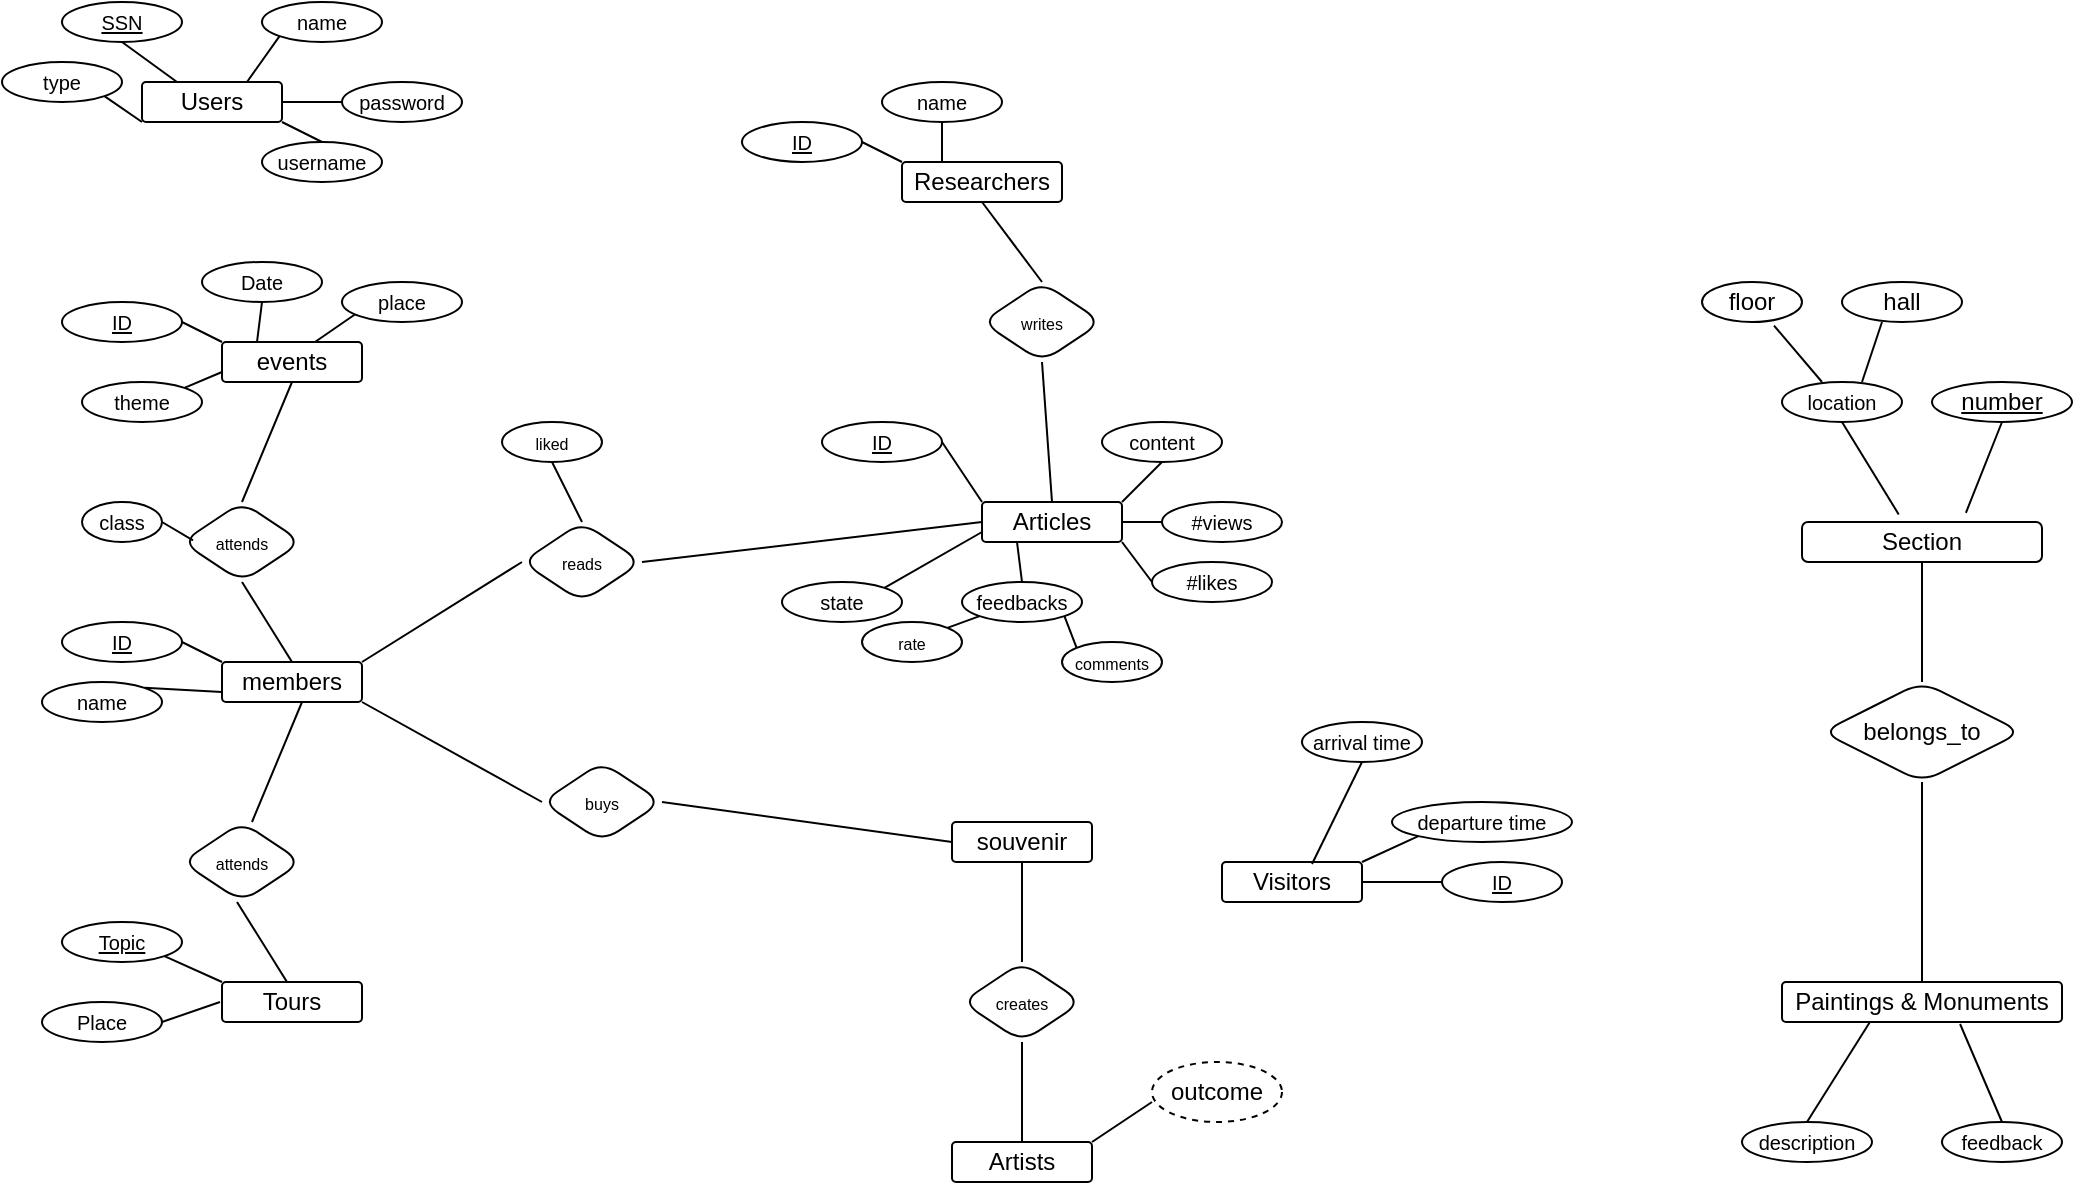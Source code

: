 <mxfile version="13.9.9" type="device"><diagram id="R2lEEEUBdFMjLlhIrx00" name="Page-1"><mxGraphModel dx="1707" dy="1053" grid="1" gridSize="10" guides="1" tooltips="1" connect="1" arrows="0" fold="1" page="1" pageScale="1" pageWidth="1169" pageHeight="827" math="0" shadow="0" extFonts="Permanent Marker^https://fonts.googleapis.com/css?family=Permanent+Marker"><root><mxCell id="0"/><mxCell id="1" parent="0"/><mxCell id="fRSgdmpZ3XHEYY4qgokg-53" style="edgeStyle=none;orthogonalLoop=1;jettySize=auto;html=1;exitX=0.25;exitY=0;exitDx=0;exitDy=0;entryX=0.5;entryY=1;entryDx=0;entryDy=0;fontSize=10;strokeColor=default;endArrow=none;endFill=0;" parent="1" source="fRSgdmpZ3XHEYY4qgokg-1" target="fRSgdmpZ3XHEYY4qgokg-5" edge="1"><mxGeometry relative="1" as="geometry"/></mxCell><mxCell id="fRSgdmpZ3XHEYY4qgokg-54" style="edgeStyle=none;orthogonalLoop=1;jettySize=auto;html=1;exitX=0.75;exitY=0;exitDx=0;exitDy=0;entryX=0;entryY=1;entryDx=0;entryDy=0;fontSize=10;endArrow=none;endFill=0;" parent="1" source="fRSgdmpZ3XHEYY4qgokg-1" target="fRSgdmpZ3XHEYY4qgokg-3" edge="1"><mxGeometry relative="1" as="geometry"/></mxCell><mxCell id="fRSgdmpZ3XHEYY4qgokg-55" style="edgeStyle=none;orthogonalLoop=1;jettySize=auto;html=1;exitX=1;exitY=0.5;exitDx=0;exitDy=0;entryX=0;entryY=0.5;entryDx=0;entryDy=0;fontSize=10;endArrow=none;endFill=0;" parent="1" source="fRSgdmpZ3XHEYY4qgokg-1" target="fRSgdmpZ3XHEYY4qgokg-10" edge="1"><mxGeometry relative="1" as="geometry"/></mxCell><mxCell id="fRSgdmpZ3XHEYY4qgokg-56" style="edgeStyle=none;orthogonalLoop=1;jettySize=auto;html=1;exitX=1;exitY=1;exitDx=0;exitDy=0;entryX=0.5;entryY=0;entryDx=0;entryDy=0;fontSize=10;endArrow=none;endFill=0;" parent="1" source="fRSgdmpZ3XHEYY4qgokg-1" target="fRSgdmpZ3XHEYY4qgokg-4" edge="1"><mxGeometry relative="1" as="geometry"/></mxCell><mxCell id="fRSgdmpZ3XHEYY4qgokg-57" style="edgeStyle=none;orthogonalLoop=1;jettySize=auto;html=1;exitX=0;exitY=1;exitDx=0;exitDy=0;fontSize=10;endArrow=none;endFill=0;entryX=1;entryY=1;entryDx=0;entryDy=0;" parent="1" source="fRSgdmpZ3XHEYY4qgokg-1" target="fRSgdmpZ3XHEYY4qgokg-2" edge="1"><mxGeometry relative="1" as="geometry"><mxPoint x="40" y="40" as="targetPoint"/></mxGeometry></mxCell><mxCell id="fRSgdmpZ3XHEYY4qgokg-1" value="Users" style="arcSize=10;whiteSpace=wrap;html=1;align=center;rounded=1;" parent="1" vertex="1"><mxGeometry x="80" y="50" width="70" height="20" as="geometry"/></mxCell><mxCell id="fRSgdmpZ3XHEYY4qgokg-2" value="&lt;font style=&quot;font-size: 10px&quot;&gt;type&lt;/font&gt;" style="ellipse;whiteSpace=wrap;html=1;align=center;rounded=1;" parent="1" vertex="1"><mxGeometry x="10" y="40" width="60" height="20" as="geometry"/></mxCell><mxCell id="fRSgdmpZ3XHEYY4qgokg-3" value="&lt;font style=&quot;font-size: 10px&quot;&gt;name&lt;/font&gt;" style="ellipse;whiteSpace=wrap;html=1;align=center;rounded=1;" parent="1" vertex="1"><mxGeometry x="140" y="10" width="60" height="20" as="geometry"/></mxCell><mxCell id="fRSgdmpZ3XHEYY4qgokg-4" value="&lt;font style=&quot;font-size: 10px&quot;&gt;username&lt;/font&gt;" style="ellipse;whiteSpace=wrap;html=1;align=center;rounded=1;" parent="1" vertex="1"><mxGeometry x="140" y="80" width="60" height="20" as="geometry"/></mxCell><mxCell id="fRSgdmpZ3XHEYY4qgokg-5" value="&lt;font style=&quot;font-size: 10px&quot;&gt;&lt;u&gt;SSN&lt;/u&gt;&lt;/font&gt;" style="ellipse;whiteSpace=wrap;html=1;align=center;rounded=1;" parent="1" vertex="1"><mxGeometry x="40" y="10" width="60" height="20" as="geometry"/></mxCell><mxCell id="fRSgdmpZ3XHEYY4qgokg-10" value="&lt;font style=&quot;font-size: 10px&quot;&gt;password&lt;/font&gt;" style="ellipse;whiteSpace=wrap;html=1;align=center;rounded=1;" parent="1" vertex="1"><mxGeometry x="180" y="50" width="60" height="20" as="geometry"/></mxCell><mxCell id="fRSgdmpZ3XHEYY4qgokg-64" style="edgeStyle=none;rounded=1;orthogonalLoop=1;jettySize=auto;html=1;exitX=0.25;exitY=1;exitDx=0;exitDy=0;entryX=0.5;entryY=0;entryDx=0;entryDy=0;fontSize=10;endArrow=none;endFill=0;" parent="1" source="fRSgdmpZ3XHEYY4qgokg-59" target="fRSgdmpZ3XHEYY4qgokg-63" edge="1"><mxGeometry relative="1" as="geometry"/></mxCell><mxCell id="fRSgdmpZ3XHEYY4qgokg-65" style="edgeStyle=none;rounded=1;orthogonalLoop=1;jettySize=auto;html=1;exitX=0;exitY=0.75;exitDx=0;exitDy=0;entryX=1;entryY=0;entryDx=0;entryDy=0;fontSize=10;endArrow=none;endFill=0;" parent="1" source="fRSgdmpZ3XHEYY4qgokg-59" target="fRSgdmpZ3XHEYY4qgokg-62" edge="1"><mxGeometry relative="1" as="geometry"/></mxCell><mxCell id="fRSgdmpZ3XHEYY4qgokg-66" style="edgeStyle=none;rounded=1;orthogonalLoop=1;jettySize=auto;html=1;exitX=0;exitY=0;exitDx=0;exitDy=0;entryX=1;entryY=0.5;entryDx=0;entryDy=0;fontSize=10;endArrow=none;endFill=0;" parent="1" source="fRSgdmpZ3XHEYY4qgokg-59" target="fRSgdmpZ3XHEYY4qgokg-60" edge="1"><mxGeometry relative="1" as="geometry"/></mxCell><mxCell id="fRSgdmpZ3XHEYY4qgokg-67" style="edgeStyle=none;rounded=1;orthogonalLoop=1;jettySize=auto;html=1;exitX=0.25;exitY=0;exitDx=0;exitDy=0;entryX=0.5;entryY=1;entryDx=0;entryDy=0;fontSize=10;endArrow=none;endFill=0;" parent="1" source="fRSgdmpZ3XHEYY4qgokg-59" target="fRSgdmpZ3XHEYY4qgokg-61" edge="1"><mxGeometry relative="1" as="geometry"/></mxCell><mxCell id="fRSgdmpZ3XHEYY4qgokg-78" style="edgeStyle=none;rounded=1;orthogonalLoop=1;jettySize=auto;html=1;exitX=0.5;exitY=1;exitDx=0;exitDy=0;entryX=0.5;entryY=0;entryDx=0;entryDy=0;fontSize=8;endArrow=none;endFill=0;" parent="1" source="fRSgdmpZ3XHEYY4qgokg-59" target="fRSgdmpZ3XHEYY4qgokg-77" edge="1"><mxGeometry relative="1" as="geometry"/></mxCell><mxCell id="fRSgdmpZ3XHEYY4qgokg-59" value="events" style="arcSize=10;whiteSpace=wrap;html=1;align=center;rounded=1;" parent="1" vertex="1"><mxGeometry x="120" y="180" width="70" height="20" as="geometry"/></mxCell><mxCell id="fRSgdmpZ3XHEYY4qgokg-60" value="&lt;font style=&quot;font-size: 10px&quot;&gt;&lt;u&gt;ID&lt;/u&gt;&lt;/font&gt;" style="ellipse;whiteSpace=wrap;html=1;align=center;rounded=1;" parent="1" vertex="1"><mxGeometry x="40" y="160" width="60" height="20" as="geometry"/></mxCell><mxCell id="fRSgdmpZ3XHEYY4qgokg-61" value="&lt;font style=&quot;font-size: 10px&quot;&gt;Date&lt;br&gt;&lt;/font&gt;" style="ellipse;whiteSpace=wrap;html=1;align=center;rounded=1;" parent="1" vertex="1"><mxGeometry x="110" y="140" width="60" height="20" as="geometry"/></mxCell><mxCell id="fRSgdmpZ3XHEYY4qgokg-62" value="&lt;font style=&quot;font-size: 10px&quot;&gt;theme&lt;/font&gt;" style="ellipse;whiteSpace=wrap;html=1;align=center;rounded=1;" parent="1" vertex="1"><mxGeometry x="50" y="200" width="60" height="20" as="geometry"/></mxCell><mxCell id="fRSgdmpZ3XHEYY4qgokg-63" value="&lt;font style=&quot;font-size: 10px&quot;&gt;place&lt;/font&gt;" style="ellipse;whiteSpace=wrap;html=1;align=center;rounded=1;" parent="1" vertex="1"><mxGeometry x="180" y="150" width="60" height="20" as="geometry"/></mxCell><mxCell id="fRSgdmpZ3XHEYY4qgokg-70" style="edgeStyle=none;rounded=1;orthogonalLoop=1;jettySize=auto;html=1;exitX=0;exitY=0;exitDx=0;exitDy=0;entryX=1;entryY=0.5;entryDx=0;entryDy=0;fontSize=10;endArrow=none;endFill=0;" parent="1" source="fRSgdmpZ3XHEYY4qgokg-72" target="fRSgdmpZ3XHEYY4qgokg-73" edge="1"><mxGeometry relative="1" as="geometry"/></mxCell><mxCell id="fRSgdmpZ3XHEYY4qgokg-71" style="edgeStyle=none;rounded=1;orthogonalLoop=1;jettySize=auto;html=1;exitX=0.25;exitY=0;exitDx=0;exitDy=0;entryX=0.5;entryY=1;entryDx=0;entryDy=0;fontSize=10;endArrow=none;endFill=0;" parent="1" source="fRSgdmpZ3XHEYY4qgokg-72" target="fRSgdmpZ3XHEYY4qgokg-74" edge="1"><mxGeometry relative="1" as="geometry"/></mxCell><mxCell id="fRSgdmpZ3XHEYY4qgokg-92" style="edgeStyle=none;rounded=1;orthogonalLoop=1;jettySize=auto;html=1;exitX=0.5;exitY=1;exitDx=0;exitDy=0;entryX=0.5;entryY=0;entryDx=0;entryDy=0;fontSize=8;endArrow=none;endFill=0;" parent="1" source="fRSgdmpZ3XHEYY4qgokg-72" target="fRSgdmpZ3XHEYY4qgokg-91" edge="1"><mxGeometry relative="1" as="geometry"/></mxCell><mxCell id="fRSgdmpZ3XHEYY4qgokg-72" value="Researchers" style="arcSize=10;whiteSpace=wrap;html=1;align=center;rounded=1;" parent="1" vertex="1"><mxGeometry x="460" y="90" width="80" height="20" as="geometry"/></mxCell><mxCell id="fRSgdmpZ3XHEYY4qgokg-73" value="&lt;font style=&quot;font-size: 10px&quot;&gt;&lt;u&gt;ID&lt;/u&gt;&lt;/font&gt;" style="ellipse;whiteSpace=wrap;html=1;align=center;rounded=1;" parent="1" vertex="1"><mxGeometry x="380" y="70" width="60" height="20" as="geometry"/></mxCell><mxCell id="fRSgdmpZ3XHEYY4qgokg-74" value="&lt;font style=&quot;font-size: 10px&quot;&gt;name&lt;br&gt;&lt;/font&gt;" style="ellipse;whiteSpace=wrap;html=1;align=center;rounded=1;" parent="1" vertex="1"><mxGeometry x="450" y="50" width="60" height="20" as="geometry"/></mxCell><mxCell id="fRSgdmpZ3XHEYY4qgokg-90" style="edgeStyle=none;rounded=1;orthogonalLoop=1;jettySize=auto;html=1;exitX=0.5;exitY=1;exitDx=0;exitDy=0;entryX=0.5;entryY=0;entryDx=0;entryDy=0;fontSize=8;endArrow=none;endFill=0;" parent="1" source="fRSgdmpZ3XHEYY4qgokg-77" target="fRSgdmpZ3XHEYY4qgokg-85" edge="1"><mxGeometry relative="1" as="geometry"/></mxCell><mxCell id="fRSgdmpZ3XHEYY4qgokg-77" value="&lt;font style=&quot;font-size: 8px&quot;&gt;attends&lt;/font&gt;" style="shape=rhombus;perimeter=rhombusPerimeter;whiteSpace=wrap;html=1;align=center;rounded=1;fontSize=10;" parent="1" vertex="1"><mxGeometry x="100" y="260" width="60" height="40" as="geometry"/></mxCell><mxCell id="fRSgdmpZ3XHEYY4qgokg-80" style="edgeStyle=none;rounded=1;orthogonalLoop=1;jettySize=auto;html=1;exitX=1;exitY=0.5;exitDx=0;exitDy=0;entryX=0.092;entryY=0.481;entryDx=0;entryDy=0;entryPerimeter=0;fontSize=8;endArrow=none;endFill=0;" parent="1" source="fRSgdmpZ3XHEYY4qgokg-79" target="fRSgdmpZ3XHEYY4qgokg-77" edge="1"><mxGeometry relative="1" as="geometry"/></mxCell><mxCell id="fRSgdmpZ3XHEYY4qgokg-79" value="&lt;font style=&quot;font-size: 10px&quot;&gt;class&lt;/font&gt;" style="ellipse;whiteSpace=wrap;html=1;align=center;rounded=1;" parent="1" vertex="1"><mxGeometry x="50" y="260" width="40" height="20" as="geometry"/></mxCell><mxCell id="fRSgdmpZ3XHEYY4qgokg-82" style="edgeStyle=none;rounded=1;orthogonalLoop=1;jettySize=auto;html=1;exitX=0;exitY=0.75;exitDx=0;exitDy=0;entryX=1;entryY=0;entryDx=0;entryDy=0;fontSize=10;endArrow=none;endFill=0;" parent="1" source="fRSgdmpZ3XHEYY4qgokg-85" target="fRSgdmpZ3XHEYY4qgokg-88" edge="1"><mxGeometry relative="1" as="geometry"/></mxCell><mxCell id="fRSgdmpZ3XHEYY4qgokg-83" style="edgeStyle=none;rounded=1;orthogonalLoop=1;jettySize=auto;html=1;exitX=0;exitY=0;exitDx=0;exitDy=0;entryX=1;entryY=0.5;entryDx=0;entryDy=0;fontSize=10;endArrow=none;endFill=0;" parent="1" source="fRSgdmpZ3XHEYY4qgokg-85" target="fRSgdmpZ3XHEYY4qgokg-86" edge="1"><mxGeometry relative="1" as="geometry"/></mxCell><mxCell id="fRSgdmpZ3XHEYY4qgokg-85" value="members" style="arcSize=10;whiteSpace=wrap;html=1;align=center;rounded=1;" parent="1" vertex="1"><mxGeometry x="120" y="340" width="70" height="20" as="geometry"/></mxCell><mxCell id="fRSgdmpZ3XHEYY4qgokg-86" value="&lt;font style=&quot;font-size: 10px&quot;&gt;&lt;u&gt;ID&lt;/u&gt;&lt;/font&gt;" style="ellipse;whiteSpace=wrap;html=1;align=center;rounded=1;" parent="1" vertex="1"><mxGeometry x="40" y="320" width="60" height="20" as="geometry"/></mxCell><mxCell id="fRSgdmpZ3XHEYY4qgokg-88" value="&lt;font style=&quot;font-size: 10px&quot;&gt;name&lt;/font&gt;" style="ellipse;whiteSpace=wrap;html=1;align=center;rounded=1;" parent="1" vertex="1"><mxGeometry x="30" y="350" width="60" height="20" as="geometry"/></mxCell><mxCell id="fRSgdmpZ3XHEYY4qgokg-113" style="edgeStyle=none;rounded=1;orthogonalLoop=1;jettySize=auto;html=1;exitX=0.5;exitY=1;exitDx=0;exitDy=0;entryX=0.5;entryY=0;entryDx=0;entryDy=0;fontSize=8;endArrow=none;endFill=0;" parent="1" source="fRSgdmpZ3XHEYY4qgokg-91" target="fRSgdmpZ3XHEYY4qgokg-100" edge="1"><mxGeometry relative="1" as="geometry"/></mxCell><mxCell id="fRSgdmpZ3XHEYY4qgokg-91" value="&lt;font style=&quot;font-size: 8px&quot;&gt;writes&lt;/font&gt;" style="shape=rhombus;perimeter=rhombusPerimeter;whiteSpace=wrap;html=1;align=center;rounded=1;fontSize=10;" parent="1" vertex="1"><mxGeometry x="500" y="150" width="60" height="40" as="geometry"/></mxCell><mxCell id="fRSgdmpZ3XHEYY4qgokg-96" style="edgeStyle=none;rounded=1;orthogonalLoop=1;jettySize=auto;html=1;exitX=0.25;exitY=1;exitDx=0;exitDy=0;entryX=0.5;entryY=0;entryDx=0;entryDy=0;fontSize=10;endArrow=none;endFill=0;" parent="1" source="fRSgdmpZ3XHEYY4qgokg-100" target="fRSgdmpZ3XHEYY4qgokg-104" edge="1"><mxGeometry relative="1" as="geometry"/></mxCell><mxCell id="fRSgdmpZ3XHEYY4qgokg-97" style="edgeStyle=none;rounded=1;orthogonalLoop=1;jettySize=auto;html=1;exitX=0;exitY=0.75;exitDx=0;exitDy=0;entryX=1;entryY=0;entryDx=0;entryDy=0;fontSize=10;endArrow=none;endFill=0;" parent="1" source="fRSgdmpZ3XHEYY4qgokg-100" target="fRSgdmpZ3XHEYY4qgokg-103" edge="1"><mxGeometry relative="1" as="geometry"/></mxCell><mxCell id="fRSgdmpZ3XHEYY4qgokg-98" style="edgeStyle=none;rounded=1;orthogonalLoop=1;jettySize=auto;html=1;exitX=0;exitY=0;exitDx=0;exitDy=0;entryX=1;entryY=0.5;entryDx=0;entryDy=0;fontSize=10;endArrow=none;endFill=0;" parent="1" source="fRSgdmpZ3XHEYY4qgokg-100" target="fRSgdmpZ3XHEYY4qgokg-101" edge="1"><mxGeometry relative="1" as="geometry"/></mxCell><mxCell id="fRSgdmpZ3XHEYY4qgokg-99" style="edgeStyle=none;rounded=1;orthogonalLoop=1;jettySize=auto;html=1;exitX=1;exitY=0;exitDx=0;exitDy=0;entryX=0.5;entryY=1;entryDx=0;entryDy=0;fontSize=10;endArrow=none;endFill=0;" parent="1" source="fRSgdmpZ3XHEYY4qgokg-100" target="fRSgdmpZ3XHEYY4qgokg-102" edge="1"><mxGeometry relative="1" as="geometry"/></mxCell><mxCell id="fRSgdmpZ3XHEYY4qgokg-100" value="Articles" style="arcSize=10;whiteSpace=wrap;html=1;align=center;rounded=1;" parent="1" vertex="1"><mxGeometry x="500" y="260" width="70" height="20" as="geometry"/></mxCell><mxCell id="fRSgdmpZ3XHEYY4qgokg-101" value="&lt;span style=&quot;font-size: 10px&quot;&gt;&lt;u&gt;ID&lt;/u&gt;&lt;/span&gt;" style="ellipse;whiteSpace=wrap;html=1;align=center;rounded=1;" parent="1" vertex="1"><mxGeometry x="420" y="220" width="60" height="20" as="geometry"/></mxCell><mxCell id="fRSgdmpZ3XHEYY4qgokg-102" value="&lt;font style=&quot;font-size: 10px&quot;&gt;content&lt;br&gt;&lt;/font&gt;" style="ellipse;whiteSpace=wrap;html=1;align=center;rounded=1;" parent="1" vertex="1"><mxGeometry x="560" y="220" width="60" height="20" as="geometry"/></mxCell><mxCell id="fRSgdmpZ3XHEYY4qgokg-103" value="&lt;span style=&quot;font-size: 10px&quot;&gt;state&lt;/span&gt;" style="ellipse;whiteSpace=wrap;html=1;align=center;rounded=1;" parent="1" vertex="1"><mxGeometry x="400" y="300" width="60" height="20" as="geometry"/></mxCell><mxCell id="fRSgdmpZ3XHEYY4qgokg-104" value="&lt;font style=&quot;font-size: 10px&quot;&gt;feedbacks&lt;/font&gt;" style="ellipse;whiteSpace=wrap;html=1;align=center;rounded=1;" parent="1" vertex="1"><mxGeometry x="490" y="300" width="60" height="20" as="geometry"/></mxCell><mxCell id="fRSgdmpZ3XHEYY4qgokg-110" style="edgeStyle=none;rounded=1;orthogonalLoop=1;jettySize=auto;html=1;exitX=0;exitY=0;exitDx=0;exitDy=0;entryX=1;entryY=1;entryDx=0;entryDy=0;fontSize=8;endArrow=none;endFill=0;" parent="1" source="fRSgdmpZ3XHEYY4qgokg-106" target="fRSgdmpZ3XHEYY4qgokg-104" edge="1"><mxGeometry relative="1" as="geometry"/></mxCell><mxCell id="fRSgdmpZ3XHEYY4qgokg-106" value="&lt;span style=&quot;font-size: 8px&quot;&gt;comments&lt;/span&gt;" style="ellipse;whiteSpace=wrap;html=1;align=center;rounded=1;" parent="1" vertex="1"><mxGeometry x="540" y="330" width="50" height="20" as="geometry"/></mxCell><mxCell id="fRSgdmpZ3XHEYY4qgokg-108" style="edgeStyle=none;rounded=1;orthogonalLoop=1;jettySize=auto;html=1;exitX=1;exitY=0;exitDx=0;exitDy=0;entryX=0;entryY=1;entryDx=0;entryDy=0;fontSize=8;endArrow=none;endFill=0;" parent="1" source="fRSgdmpZ3XHEYY4qgokg-107" target="fRSgdmpZ3XHEYY4qgokg-104" edge="1"><mxGeometry relative="1" as="geometry"/></mxCell><mxCell id="fRSgdmpZ3XHEYY4qgokg-107" value="&lt;span style=&quot;font-size: 8px&quot;&gt;rate&lt;/span&gt;" style="ellipse;whiteSpace=wrap;html=1;align=center;rounded=1;" parent="1" vertex="1"><mxGeometry x="440" y="320" width="50" height="20" as="geometry"/></mxCell><mxCell id="fRSgdmpZ3XHEYY4qgokg-112" style="edgeStyle=none;rounded=1;orthogonalLoop=1;jettySize=auto;html=1;exitX=0;exitY=0.5;exitDx=0;exitDy=0;entryX=1;entryY=0.5;entryDx=0;entryDy=0;fontSize=8;endArrow=none;endFill=0;" parent="1" source="fRSgdmpZ3XHEYY4qgokg-111" target="fRSgdmpZ3XHEYY4qgokg-100" edge="1"><mxGeometry relative="1" as="geometry"/></mxCell><mxCell id="fRSgdmpZ3XHEYY4qgokg-111" value="&lt;font style=&quot;font-size: 10px&quot;&gt;#views&lt;br&gt;&lt;/font&gt;" style="ellipse;whiteSpace=wrap;html=1;align=center;rounded=1;" parent="1" vertex="1"><mxGeometry x="590" y="260" width="60" height="20" as="geometry"/></mxCell><mxCell id="fRSgdmpZ3XHEYY4qgokg-115" style="edgeStyle=none;rounded=1;orthogonalLoop=1;jettySize=auto;html=1;exitX=0;exitY=0.5;exitDx=0;exitDy=0;entryX=1;entryY=1;entryDx=0;entryDy=0;fontSize=8;endArrow=none;endFill=0;" parent="1" source="fRSgdmpZ3XHEYY4qgokg-114" target="fRSgdmpZ3XHEYY4qgokg-100" edge="1"><mxGeometry relative="1" as="geometry"/></mxCell><mxCell id="fRSgdmpZ3XHEYY4qgokg-114" value="&lt;font style=&quot;font-size: 10px&quot;&gt;#likes&lt;br&gt;&lt;/font&gt;" style="ellipse;whiteSpace=wrap;html=1;align=center;rounded=1;" parent="1" vertex="1"><mxGeometry x="585" y="290" width="60" height="20" as="geometry"/></mxCell><mxCell id="fRSgdmpZ3XHEYY4qgokg-118" style="edgeStyle=none;rounded=1;orthogonalLoop=1;jettySize=auto;html=1;exitX=1;exitY=0.5;exitDx=0;exitDy=0;entryX=0;entryY=0.5;entryDx=0;entryDy=0;fontSize=8;endArrow=none;endFill=0;labelPosition=left;verticalLabelPosition=top;align=right;verticalAlign=bottom;" parent="1" source="fRSgdmpZ3XHEYY4qgokg-117" target="fRSgdmpZ3XHEYY4qgokg-100" edge="1"><mxGeometry relative="1" as="geometry"/></mxCell><mxCell id="fRSgdmpZ3XHEYY4qgokg-119" style="edgeStyle=none;rounded=1;orthogonalLoop=1;jettySize=auto;html=1;exitX=0;exitY=0.5;exitDx=0;exitDy=0;entryX=1;entryY=0;entryDx=0;entryDy=0;fontSize=8;endArrow=none;endFill=0;" parent="1" source="fRSgdmpZ3XHEYY4qgokg-117" target="fRSgdmpZ3XHEYY4qgokg-85" edge="1"><mxGeometry relative="1" as="geometry"/></mxCell><mxCell id="fRSgdmpZ3XHEYY4qgokg-117" value="&lt;font style=&quot;font-size: 8px&quot;&gt;reads&lt;/font&gt;" style="shape=rhombus;perimeter=rhombusPerimeter;whiteSpace=wrap;html=1;align=center;rounded=1;fontSize=10;" parent="1" vertex="1"><mxGeometry x="270" y="270" width="60" height="40" as="geometry"/></mxCell><mxCell id="fRSgdmpZ3XHEYY4qgokg-122" style="edgeStyle=none;rounded=1;orthogonalLoop=1;jettySize=auto;html=1;exitX=0.5;exitY=1;exitDx=0;exitDy=0;entryX=0.5;entryY=0;entryDx=0;entryDy=0;fontSize=8;endArrow=none;endFill=0;" parent="1" source="fRSgdmpZ3XHEYY4qgokg-121" target="fRSgdmpZ3XHEYY4qgokg-117" edge="1"><mxGeometry relative="1" as="geometry"/></mxCell><mxCell id="fRSgdmpZ3XHEYY4qgokg-121" value="&lt;span style=&quot;font-size: 8px&quot;&gt;liked&lt;/span&gt;" style="ellipse;whiteSpace=wrap;html=1;align=center;rounded=1;" parent="1" vertex="1"><mxGeometry x="260" y="220" width="50" height="20" as="geometry"/></mxCell><mxCell id="Q1bmHv18FMuvI4t3qZHj-3" value="Tours" style="arcSize=10;whiteSpace=wrap;html=1;align=center;rounded=1;" parent="1" vertex="1"><mxGeometry x="120" y="500" width="70" height="20" as="geometry"/></mxCell><mxCell id="Q1bmHv18FMuvI4t3qZHj-4" value="&lt;font style=&quot;font-size: 8px&quot;&gt;attends&lt;/font&gt;" style="shape=rhombus;perimeter=rhombusPerimeter;whiteSpace=wrap;html=1;align=center;rounded=1;fontSize=10;" parent="1" vertex="1"><mxGeometry x="100" y="420" width="60" height="40" as="geometry"/></mxCell><mxCell id="Q1bmHv18FMuvI4t3qZHj-6" style="edgeStyle=none;rounded=1;orthogonalLoop=1;jettySize=auto;html=1;exitX=0.5;exitY=1;exitDx=0;exitDy=0;entryX=0.5;entryY=0;entryDx=0;entryDy=0;fontSize=8;endArrow=none;endFill=0;" parent="1" edge="1"><mxGeometry relative="1" as="geometry"><mxPoint x="160" y="360" as="sourcePoint"/><mxPoint x="135" y="420" as="targetPoint"/></mxGeometry></mxCell><mxCell id="Q1bmHv18FMuvI4t3qZHj-7" style="edgeStyle=none;rounded=1;orthogonalLoop=1;jettySize=auto;html=1;exitX=0.5;exitY=1;exitDx=0;exitDy=0;entryX=0.5;entryY=0;entryDx=0;entryDy=0;fontSize=8;endArrow=none;endFill=0;" parent="1" edge="1"><mxGeometry relative="1" as="geometry"><mxPoint x="127.5" y="460" as="sourcePoint"/><mxPoint x="152.5" y="500" as="targetPoint"/></mxGeometry></mxCell><mxCell id="Q1bmHv18FMuvI4t3qZHj-8" value="&lt;span style=&quot;font-size: 10px&quot;&gt;Place&lt;br&gt;&lt;/span&gt;" style="ellipse;whiteSpace=wrap;html=1;align=center;rounded=1;" parent="1" vertex="1"><mxGeometry x="30" y="510" width="60" height="20" as="geometry"/></mxCell><mxCell id="Q1bmHv18FMuvI4t3qZHj-9" value="&lt;font style=&quot;font-size: 10px&quot;&gt;&lt;u&gt;Topic&lt;/u&gt;&lt;/font&gt;" style="ellipse;whiteSpace=wrap;html=1;align=center;rounded=1;" parent="1" vertex="1"><mxGeometry x="40" y="470" width="60" height="20" as="geometry"/></mxCell><mxCell id="Q1bmHv18FMuvI4t3qZHj-10" style="edgeStyle=none;rounded=1;orthogonalLoop=1;jettySize=auto;html=1;fontSize=10;endArrow=none;endFill=0;entryX=1;entryY=0.5;entryDx=0;entryDy=0;" parent="1" target="Q1bmHv18FMuvI4t3qZHj-8" edge="1"><mxGeometry relative="1" as="geometry"><mxPoint x="119" y="510" as="sourcePoint"/><mxPoint x="80" y="500" as="targetPoint"/></mxGeometry></mxCell><mxCell id="Q1bmHv18FMuvI4t3qZHj-14" value="" style="endArrow=none;html=1;entryX=0;entryY=0;entryDx=0;entryDy=0;exitX=1;exitY=1;exitDx=0;exitDy=0;" parent="1" source="Q1bmHv18FMuvI4t3qZHj-9" target="Q1bmHv18FMuvI4t3qZHj-3" edge="1"><mxGeometry width="50" height="50" relative="1" as="geometry"><mxPoint x="100" y="490" as="sourcePoint"/><mxPoint x="150" y="440" as="targetPoint"/></mxGeometry></mxCell><mxCell id="Q1bmHv18FMuvI4t3qZHj-15" value="Visitors&lt;br&gt;" style="arcSize=10;whiteSpace=wrap;html=1;align=center;rounded=1;" parent="1" vertex="1"><mxGeometry x="620" y="440" width="70" height="20" as="geometry"/></mxCell><mxCell id="Q1bmHv18FMuvI4t3qZHj-18" value="&lt;span style=&quot;font-size: 10px&quot;&gt;&lt;u&gt;ID&lt;/u&gt;&lt;/span&gt;" style="ellipse;whiteSpace=wrap;html=1;align=center;rounded=1;" parent="1" vertex="1"><mxGeometry x="730" y="440" width="60" height="20" as="geometry"/></mxCell><mxCell id="Q1bmHv18FMuvI4t3qZHj-20" value="" style="endArrow=none;html=1;entryX=1;entryY=0.5;entryDx=0;entryDy=0;" parent="1" target="Q1bmHv18FMuvI4t3qZHj-15" edge="1"><mxGeometry width="50" height="50" relative="1" as="geometry"><mxPoint x="730" y="450" as="sourcePoint"/><mxPoint x="650" y="370" as="targetPoint"/></mxGeometry></mxCell><mxCell id="Q1bmHv18FMuvI4t3qZHj-21" value="&lt;span style=&quot;font-size: 10px&quot;&gt;arrival time&lt;/span&gt;" style="ellipse;whiteSpace=wrap;html=1;align=center;rounded=1;" parent="1" vertex="1"><mxGeometry x="660" y="370" width="60" height="20" as="geometry"/></mxCell><mxCell id="Q1bmHv18FMuvI4t3qZHj-22" value="&lt;span style=&quot;font-size: 10px&quot;&gt;departure time&lt;/span&gt;" style="ellipse;whiteSpace=wrap;html=1;align=center;rounded=1;" parent="1" vertex="1"><mxGeometry x="705" y="410" width="90" height="20" as="geometry"/></mxCell><mxCell id="Q1bmHv18FMuvI4t3qZHj-23" value="" style="endArrow=none;html=1;exitX=0.643;exitY=0.05;exitDx=0;exitDy=0;exitPerimeter=0;entryX=0.5;entryY=1;entryDx=0;entryDy=0;" parent="1" source="Q1bmHv18FMuvI4t3qZHj-15" target="Q1bmHv18FMuvI4t3qZHj-21" edge="1"><mxGeometry width="50" height="50" relative="1" as="geometry"><mxPoint x="620" y="450" as="sourcePoint"/><mxPoint x="670" y="400" as="targetPoint"/></mxGeometry></mxCell><mxCell id="Q1bmHv18FMuvI4t3qZHj-24" value="" style="endArrow=none;html=1;exitX=1;exitY=0;exitDx=0;exitDy=0;entryX=0;entryY=1;entryDx=0;entryDy=0;" parent="1" source="Q1bmHv18FMuvI4t3qZHj-15" target="Q1bmHv18FMuvI4t3qZHj-22" edge="1"><mxGeometry width="50" height="50" relative="1" as="geometry"><mxPoint x="675.01" y="451" as="sourcePoint"/><mxPoint x="680" y="410" as="targetPoint"/></mxGeometry></mxCell><mxCell id="Q1bmHv18FMuvI4t3qZHj-25" value="souvenir" style="arcSize=10;whiteSpace=wrap;html=1;align=center;rounded=1;" parent="1" vertex="1"><mxGeometry x="485" y="420" width="70" height="20" as="geometry"/></mxCell><mxCell id="Q1bmHv18FMuvI4t3qZHj-26" value="&lt;font style=&quot;font-size: 8px&quot;&gt;buys&lt;/font&gt;" style="shape=rhombus;perimeter=rhombusPerimeter;whiteSpace=wrap;html=1;align=center;rounded=1;fontSize=10;" parent="1" vertex="1"><mxGeometry x="280" y="390" width="60" height="40" as="geometry"/></mxCell><mxCell id="Q1bmHv18FMuvI4t3qZHj-28" value="" style="endArrow=none;html=1;exitX=1;exitY=1;exitDx=0;exitDy=0;entryX=0;entryY=0.5;entryDx=0;entryDy=0;" parent="1" source="fRSgdmpZ3XHEYY4qgokg-85" target="Q1bmHv18FMuvI4t3qZHj-26" edge="1"><mxGeometry width="50" height="50" relative="1" as="geometry"><mxPoint x="270" y="410" as="sourcePoint"/><mxPoint x="320" y="360" as="targetPoint"/></mxGeometry></mxCell><mxCell id="Q1bmHv18FMuvI4t3qZHj-29" value="" style="endArrow=none;html=1;entryX=1;entryY=0.5;entryDx=0;entryDy=0;exitX=0;exitY=0.5;exitDx=0;exitDy=0;" parent="1" source="Q1bmHv18FMuvI4t3qZHj-25" target="Q1bmHv18FMuvI4t3qZHj-26" edge="1"><mxGeometry width="50" height="50" relative="1" as="geometry"><mxPoint x="270" y="410" as="sourcePoint"/><mxPoint x="320" y="360" as="targetPoint"/></mxGeometry></mxCell><mxCell id="Q1bmHv18FMuvI4t3qZHj-30" value="&lt;font style=&quot;font-size: 8px&quot;&gt;creates&lt;/font&gt;" style="shape=rhombus;perimeter=rhombusPerimeter;whiteSpace=wrap;html=1;align=center;rounded=1;fontSize=10;" parent="1" vertex="1"><mxGeometry x="490" y="490" width="60" height="40" as="geometry"/></mxCell><mxCell id="Q1bmHv18FMuvI4t3qZHj-31" value="" style="endArrow=none;html=1;entryX=0.5;entryY=1;entryDx=0;entryDy=0;exitX=0.5;exitY=0;exitDx=0;exitDy=0;" parent="1" source="Q1bmHv18FMuvI4t3qZHj-30" target="Q1bmHv18FMuvI4t3qZHj-25" edge="1"><mxGeometry width="50" height="50" relative="1" as="geometry"><mxPoint x="520" y="480" as="sourcePoint"/><mxPoint x="320" y="360" as="targetPoint"/></mxGeometry></mxCell><mxCell id="Q1bmHv18FMuvI4t3qZHj-32" value="Artists" style="arcSize=10;whiteSpace=wrap;html=1;align=center;rounded=1;" parent="1" vertex="1"><mxGeometry x="485" y="580" width="70" height="20" as="geometry"/></mxCell><mxCell id="Q1bmHv18FMuvI4t3qZHj-33" value="" style="endArrow=none;html=1;entryX=0.5;entryY=1;entryDx=0;entryDy=0;exitX=0.5;exitY=0;exitDx=0;exitDy=0;" parent="1" source="Q1bmHv18FMuvI4t3qZHj-32" target="Q1bmHv18FMuvI4t3qZHj-30" edge="1"><mxGeometry width="50" height="50" relative="1" as="geometry"><mxPoint x="520" y="570" as="sourcePoint"/><mxPoint x="320" y="600" as="targetPoint"/></mxGeometry></mxCell><mxCell id="Q1bmHv18FMuvI4t3qZHj-34" value="" style="endArrow=none;html=1;entryX=0;entryY=0.5;entryDx=0;entryDy=0;exitX=1;exitY=0;exitDx=0;exitDy=0;" parent="1" source="Q1bmHv18FMuvI4t3qZHj-32" edge="1"><mxGeometry width="50" height="50" relative="1" as="geometry"><mxPoint x="270" y="610" as="sourcePoint"/><mxPoint x="585" y="560" as="targetPoint"/></mxGeometry></mxCell><mxCell id="Q1bmHv18FMuvI4t3qZHj-36" value="Paintings &amp;amp; Monuments" style="arcSize=10;whiteSpace=wrap;html=1;align=center;rounded=1;" parent="1" vertex="1"><mxGeometry x="900" y="500" width="140" height="20" as="geometry"/></mxCell><mxCell id="Q1bmHv18FMuvI4t3qZHj-37" value="&lt;span style=&quot;font-size: 10px&quot;&gt;description&lt;br&gt;&lt;/span&gt;" style="ellipse;whiteSpace=wrap;html=1;align=center;rounded=1;" parent="1" vertex="1"><mxGeometry x="880" y="570" width="65" height="20" as="geometry"/></mxCell><mxCell id="Q1bmHv18FMuvI4t3qZHj-38" value="&lt;span style=&quot;font-size: 10px&quot;&gt;feedback&lt;br&gt;&lt;/span&gt;" style="ellipse;whiteSpace=wrap;html=1;align=center;rounded=1;" parent="1" vertex="1"><mxGeometry x="980" y="570" width="60" height="20" as="geometry"/></mxCell><mxCell id="Q1bmHv18FMuvI4t3qZHj-39" value="" style="endArrow=none;html=1;exitX=0.314;exitY=1;exitDx=0;exitDy=0;entryX=0.5;entryY=0;entryDx=0;entryDy=0;exitPerimeter=0;" parent="1" source="Q1bmHv18FMuvI4t3qZHj-36" target="Q1bmHv18FMuvI4t3qZHj-37" edge="1"><mxGeometry width="50" height="50" relative="1" as="geometry"><mxPoint x="1070" y="450" as="sourcePoint"/><mxPoint x="1120" y="400" as="targetPoint"/></mxGeometry></mxCell><mxCell id="Q1bmHv18FMuvI4t3qZHj-40" value="" style="endArrow=none;html=1;exitX=0.636;exitY=1.05;exitDx=0;exitDy=0;entryX=0.5;entryY=0;entryDx=0;entryDy=0;exitPerimeter=0;" parent="1" source="Q1bmHv18FMuvI4t3qZHj-36" target="Q1bmHv18FMuvI4t3qZHj-38" edge="1"><mxGeometry width="50" height="50" relative="1" as="geometry"><mxPoint x="1070" y="450" as="sourcePoint"/><mxPoint x="1120" y="400" as="targetPoint"/></mxGeometry></mxCell><mxCell id="ydrmBZPr_Egg3kuuwn-d-2" value="outcome" style="ellipse;whiteSpace=wrap;html=1;align=center;dashed=1;" parent="1" vertex="1"><mxGeometry x="585" y="540" width="65" height="30" as="geometry"/></mxCell><mxCell id="eik3oHzPayWYatMCtsSd-1" value="Section" style="rounded=1;whiteSpace=wrap;html=1;" parent="1" vertex="1"><mxGeometry x="910" y="270" width="120" height="20" as="geometry"/></mxCell><mxCell id="eik3oHzPayWYatMCtsSd-5" value="belongs_to" style="shape=rhombus;perimeter=rhombusPerimeter;whiteSpace=wrap;html=1;align=center;rounded=1;" parent="1" vertex="1"><mxGeometry x="920" y="350" width="100" height="50" as="geometry"/></mxCell><mxCell id="eik3oHzPayWYatMCtsSd-11" value="" style="endArrow=none;html=1;exitX=0.5;exitY=0;exitDx=0;exitDy=0;" parent="1" source="Q1bmHv18FMuvI4t3qZHj-36" edge="1"><mxGeometry width="50" height="50" relative="1" as="geometry"><mxPoint x="970" y="490" as="sourcePoint"/><mxPoint x="970" y="400" as="targetPoint"/></mxGeometry></mxCell><mxCell id="eik3oHzPayWYatMCtsSd-12" value="" style="endArrow=none;html=1;entryX=0.5;entryY=1;entryDx=0;entryDy=0;" parent="1" source="eik3oHzPayWYatMCtsSd-5" target="eik3oHzPayWYatMCtsSd-1" edge="1"><mxGeometry width="50" height="50" relative="1" as="geometry"><mxPoint x="920" y="350" as="sourcePoint"/><mxPoint x="970" y="300" as="targetPoint"/></mxGeometry></mxCell><mxCell id="eik3oHzPayWYatMCtsSd-13" value="&lt;span style=&quot;font-size: 10px&quot;&gt;location&lt;br&gt;&lt;/span&gt;" style="ellipse;whiteSpace=wrap;html=1;align=center;rounded=1;" parent="1" vertex="1"><mxGeometry x="900" y="200" width="60" height="20" as="geometry"/></mxCell><mxCell id="eik3oHzPayWYatMCtsSd-14" value="" style="endArrow=none;html=1;entryX=0.5;entryY=1;entryDx=0;entryDy=0;exitX=0.403;exitY=-0.19;exitDx=0;exitDy=0;exitPerimeter=0;" parent="1" source="eik3oHzPayWYatMCtsSd-1" target="eik3oHzPayWYatMCtsSd-13" edge="1"><mxGeometry width="50" height="50" relative="1" as="geometry"><mxPoint x="950" y="260" as="sourcePoint"/><mxPoint x="930" y="225" as="targetPoint"/></mxGeometry></mxCell><mxCell id="eik3oHzPayWYatMCtsSd-15" value="number" style="ellipse;whiteSpace=wrap;html=1;align=center;fontStyle=4;rounded=1;" parent="1" vertex="1"><mxGeometry x="975" y="200" width="70" height="20" as="geometry"/></mxCell><mxCell id="eik3oHzPayWYatMCtsSd-16" value="" style="endArrow=none;html=1;entryX=0.5;entryY=1;entryDx=0;entryDy=0;exitX=0.683;exitY=-0.23;exitDx=0;exitDy=0;exitPerimeter=0;" parent="1" source="eik3oHzPayWYatMCtsSd-1" target="eik3oHzPayWYatMCtsSd-15" edge="1"><mxGeometry width="50" height="50" relative="1" as="geometry"><mxPoint x="1027.5" y="260" as="sourcePoint"/><mxPoint x="1057.5" y="240" as="targetPoint"/></mxGeometry></mxCell><mxCell id="eik3oHzPayWYatMCtsSd-17" value="" style="endArrow=none;html=1;" parent="1" edge="1"><mxGeometry width="50" height="50" relative="1" as="geometry"><mxPoint x="940" y="200" as="sourcePoint"/><mxPoint x="950" y="170" as="targetPoint"/></mxGeometry></mxCell><mxCell id="eik3oHzPayWYatMCtsSd-18" value="" style="endArrow=none;html=1;entryX=0.72;entryY=1.09;entryDx=0;entryDy=0;entryPerimeter=0;" parent="1" target="eik3oHzPayWYatMCtsSd-19" edge="1"><mxGeometry width="50" height="50" relative="1" as="geometry"><mxPoint x="920" y="200" as="sourcePoint"/><mxPoint x="910" y="170" as="targetPoint"/></mxGeometry></mxCell><mxCell id="eik3oHzPayWYatMCtsSd-19" value="floor" style="ellipse;whiteSpace=wrap;html=1;align=center;rounded=1;" parent="1" vertex="1"><mxGeometry x="860" y="150" width="50" height="20" as="geometry"/></mxCell><mxCell id="eik3oHzPayWYatMCtsSd-20" value="hall" style="ellipse;whiteSpace=wrap;html=1;align=center;rounded=1;" parent="1" vertex="1"><mxGeometry x="930" y="150" width="60" height="20" as="geometry"/></mxCell></root></mxGraphModel></diagram></mxfile>